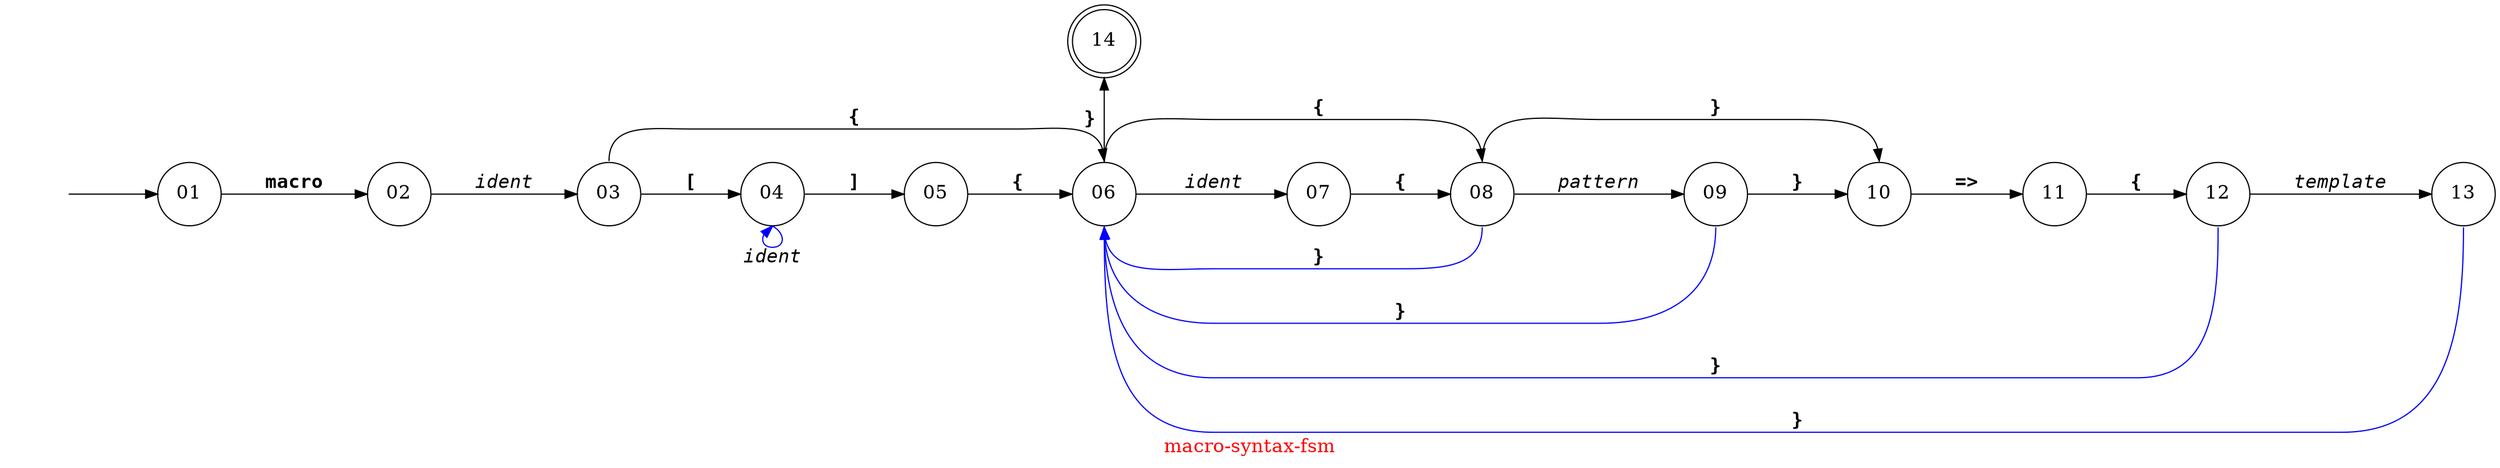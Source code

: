 // Copyright (C) 2007 - 2015 Robert Nielsen <robert@dakota.org>
//
// Licensed under the Apache License, Version 2.0 (the "License");
// you may not use this file except in compliance with the License.
// You may obtain a copy of the License at
//
//      http://www.apache.org/licenses/LICENSE-2.0
//
// Unless required by applicable law or agreed to in writing, software
// distributed under the License is distributed on an "AS IS" BASIS,
// WITHOUT WARRANTIES OR CONDITIONS OF ANY KIND, either express or implied.
// See the License for the specific language governing permissions and
// limitations under the License.

digraph "macro-syntax-fsm"
{
  graph [ label = "\G", fontcolor = red, fontsize = 16 ];
  graph [ rankdir = "LR",
          center = true,
          //size = "7.5,10",
          //page = "8.5,11",
          ];

  node [ shape = circle, width = 0.5, fontsize = 16 ];
  //node [ label = "" ]; // comment out this line if you want the node names displayed

  edge [ fontname = "Courier-Bold", minlen = 2, fontsize = 16 ];

  00 [ style = invis ];
  14 [ shape = doublecircle ];

  00 -> 01;
  01 -> 02 [ label = "macro" ];
  02 -> 03 [ label = "ident", fontname = "Courier-Oblique" ];
  03 -> 04 [ label = "[", weight = 5.0 ];
  03 -> 06 [ label = "{", tailport = n, headport = n ];
  04 -> 04 [ label = "ident", fontname = "Courier-Oblique" tailport = s, headport = s, dir = back, color = blue ];
  04 -> 05 [ label = "]", weight = 5.0 ];
  05 -> 06 [ label = "{", weight = 5.0 ];

  06 -> 07 [ label = "ident", weight = 5.0, fontname = "Courier-Oblique" ];
  06 -> 08 [ label = "{", tailport = n, headport = n ];
  07 -> 08 [ label = "{", weight = 5.0 ];
  08 -> 06 [ label = "}", weight = 1.0, headport = s, tailport = s, color = blue ]; // back
  
  08 -> 09 [ label = "pattern", weight = 5.0, fontname = "Courier-Oblique" ];
  08 -> 10 [ label = "}", tailport = n, headport = n ];
  09 -> 06 [ label = "}", weight = 1.0, headport = s, tailport = s, color = blue ]; // back

  09 -> 10 [ label = "}", weight = 5.0 ];
  10 -> 11 [ label = "=>", weight = 5.0 ];
  11 -> 12 [ label = "{", weight = 5.0 ];
  12 -> 13 [ label = "template", weight = 5.0, fontname = "Courier-Oblique" ];
  12 -> 06 [ label = "}", weight = 1.0, headport = s, tailport = s, color = blue ]; // back
  13 -> 06 [ label = "}", weight = 1.0, headport = s, tailport = s, color = blue ]; // back

  14 -> 06 [ label = "}", dir = back ]; //tailport = n, headport = s ]; // instead of dir = back
  subgraph { graph [ rank = same ]; 06; 14; }
}

